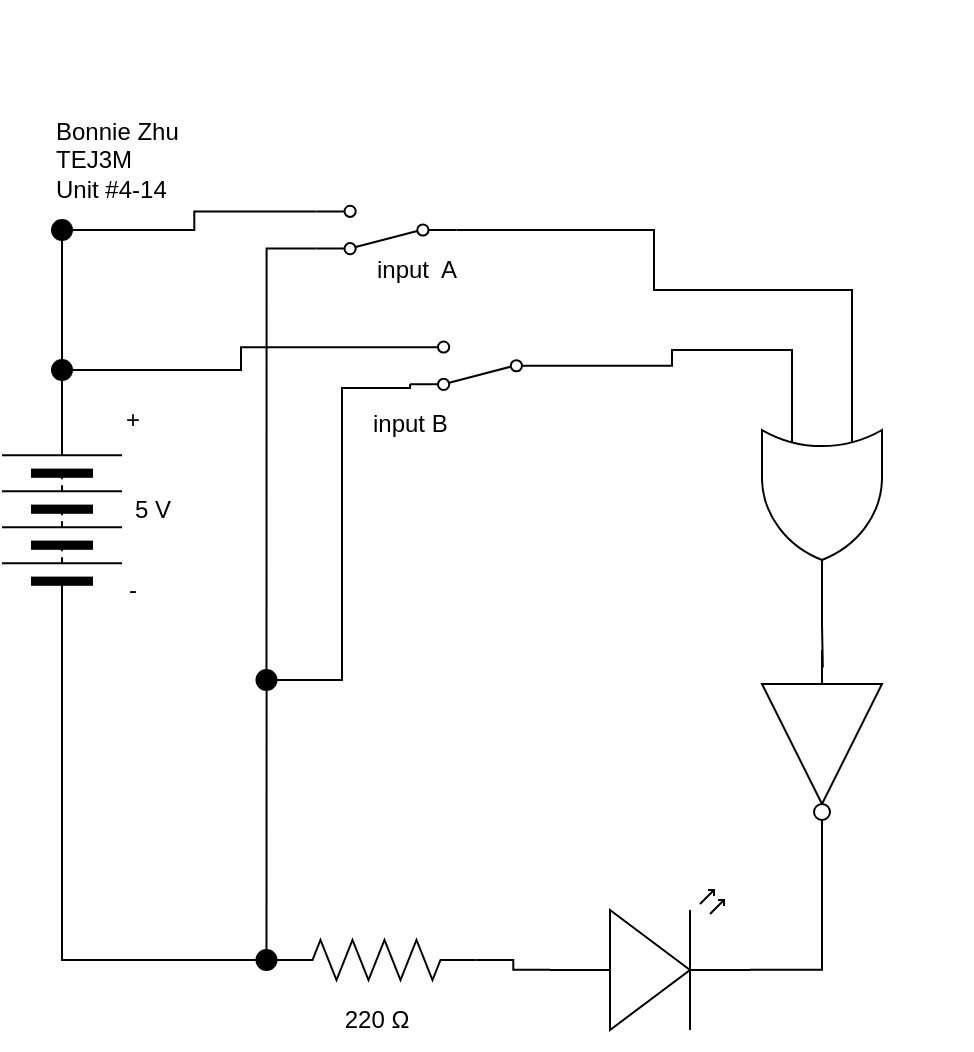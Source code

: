 <mxfile>
    <diagram id="yzknyQEGlie9Dj_gzy_1" name="Page-1">
        <mxGraphModel dx="599" dy="457" grid="1" gridSize="10" guides="1" tooltips="1" connect="1" arrows="1" fold="1" page="1" pageScale="1" pageWidth="827" pageHeight="1169" math="0" shadow="0">
            <root>
                <mxCell id="0"/>
                <mxCell id="1" parent="0"/>
                <mxCell id="156" style="edgeStyle=orthogonalEdgeStyle;rounded=0;html=1;entryX=0;entryY=0.57;entryDx=0;entryDy=0;entryPerimeter=0;fontSize=13;fontColor=#FFFFFF;endArrow=none;endFill=0;" parent="1" source="3" target="154" edge="1">
                    <mxGeometry relative="1" as="geometry"/>
                </mxCell>
                <mxCell id="3" value="" style="pointerEvents=1;verticalLabelPosition=bottom;shadow=0;dashed=0;align=center;html=1;verticalAlign=top;shape=mxgraph.electrical.resistors.resistor_2;direction=east;" parent="1" vertex="1">
                    <mxGeometry x="277.25" y="655" width="100" height="20" as="geometry"/>
                </mxCell>
                <mxCell id="152" style="edgeStyle=orthogonalEdgeStyle;rounded=0;html=1;exitX=0;exitY=0.5;exitDx=0;exitDy=0;entryX=0;entryY=0.5;entryDx=0;entryDy=0;fontSize=13;fontColor=#FFFFFF;endArrow=none;endFill=0;" parent="1" source="7" target="23" edge="1">
                    <mxGeometry relative="1" as="geometry"/>
                </mxCell>
                <mxCell id="165" style="edgeStyle=orthogonalEdgeStyle;rounded=0;html=1;exitX=1;exitY=0.5;exitDx=0;exitDy=0;entryX=0.5;entryY=1;entryDx=0;entryDy=0;fontSize=13;fontColor=#FFFFFF;endArrow=none;endFill=0;startArrow=none;" parent="1" source="169" target="150" edge="1">
                    <mxGeometry relative="1" as="geometry">
                        <Array as="points">
                            <mxPoint x="170" y="370"/>
                        </Array>
                    </mxGeometry>
                </mxCell>
                <mxCell id="7" value="" style="pointerEvents=1;verticalLabelPosition=bottom;shadow=0;dashed=0;align=center;html=1;verticalAlign=top;shape=mxgraph.electrical.miscellaneous.batteryStack;direction=north;" parent="1" vertex="1">
                    <mxGeometry x="140" y="395" width="60" height="100" as="geometry"/>
                </mxCell>
                <mxCell id="10" value="5 V" style="text;html=1;align=center;verticalAlign=middle;resizable=0;points=[];autosize=1;strokeColor=none;fillColor=none;" parent="1" vertex="1">
                    <mxGeometry x="195" y="425" width="40" height="30" as="geometry"/>
                </mxCell>
                <mxCell id="11" value="-" style="text;html=1;align=center;verticalAlign=middle;resizable=0;points=[];autosize=1;strokeColor=none;fillColor=none;" parent="1" vertex="1">
                    <mxGeometry x="190" y="465" width="30" height="30" as="geometry"/>
                </mxCell>
                <mxCell id="12" value="+" style="text;html=1;align=center;verticalAlign=middle;resizable=0;points=[];autosize=1;strokeColor=none;fillColor=none;" parent="1" vertex="1">
                    <mxGeometry x="190" y="380" width="30" height="30" as="geometry"/>
                </mxCell>
                <mxCell id="13" value="Bonnie Zhu&lt;br&gt;TEJ3M&lt;br&gt;Unit #4-14" style="text;html=1;align=left;verticalAlign=middle;resizable=0;points=[];autosize=1;strokeColor=none;fillColor=none;" parent="1" vertex="1">
                    <mxGeometry x="165" y="235" width="80" height="60" as="geometry"/>
                </mxCell>
                <mxCell id="166" style="edgeStyle=orthogonalEdgeStyle;rounded=0;html=1;exitX=1;exitY=0.12;exitDx=0;exitDy=0;entryX=0.5;entryY=0;entryDx=0;entryDy=0;fontSize=13;fontColor=#FFFFFF;endArrow=none;endFill=0;startArrow=none;" parent="1" source="176" target="23" edge="1">
                    <mxGeometry relative="1" as="geometry">
                        <Array as="points">
                            <mxPoint x="272" y="522"/>
                        </Array>
                    </mxGeometry>
                </mxCell>
                <mxCell id="167" style="edgeStyle=orthogonalEdgeStyle;rounded=0;html=1;exitX=1;exitY=0.88;exitDx=0;exitDy=0;entryX=1;entryY=0.5;entryDx=0;entryDy=0;fontSize=13;fontColor=#FFFFFF;endArrow=none;endFill=0;" parent="1" source="14" target="150" edge="1">
                    <mxGeometry relative="1" as="geometry"/>
                </mxCell>
                <mxCell id="14" value="" style="shape=mxgraph.electrical.electro-mechanical.twoWaySwitch;aspect=fixed;elSwitchState=2;direction=west;flipV=0;rotation=0;" parent="1" vertex="1">
                    <mxGeometry x="297.25" y="287.87" width="70" height="24.27" as="geometry"/>
                </mxCell>
                <mxCell id="153" style="edgeStyle=orthogonalEdgeStyle;rounded=0;html=1;entryX=0;entryY=0.5;entryDx=0;entryDy=0;entryPerimeter=0;fontSize=13;fontColor=#FFFFFF;endArrow=none;endFill=0;exitX=1;exitY=0.5;exitDx=0;exitDy=0;" parent="1" source="23" target="3" edge="1">
                    <mxGeometry relative="1" as="geometry">
                        <mxPoint x="220" y="620" as="sourcePoint"/>
                    </mxGeometry>
                </mxCell>
                <mxCell id="23" value="" style="ellipse;whiteSpace=wrap;html=1;aspect=fixed;strokeColor=#000000;fillColor=#000000;" parent="1" vertex="1">
                    <mxGeometry x="267.25" y="660" width="10" height="10" as="geometry"/>
                </mxCell>
                <mxCell id="31" value="&lt;div style=&quot;text-align: left; font-size: 13px;&quot;&gt;&lt;font style=&quot;font-size: 13px;&quot; color=&quot;#ffffff&quot; face=&quot;ArtifaktElement-Medium, sans-serif&quot;&gt;NOR Gate with Gates&lt;/font&gt;&lt;/div&gt;&lt;div style=&quot;text-align: left; font-size: 13px;&quot;&gt;&lt;font style=&quot;font-size: 13px;&quot; color=&quot;#ffffff&quot; face=&quot;ArtifaktElement-Medium, sans-serif&quot;&gt;&lt;br&gt;&lt;/font&gt;&lt;/div&gt;&lt;div style=&quot;text-align: left; font-size: 13px;&quot;&gt;&lt;font style=&quot;font-size: 13px;&quot; color=&quot;#ffffff&quot; face=&quot;ArtifaktElement-Medium, sans-serif&quot;&gt;A | Output&lt;/font&gt;&lt;/div&gt;&lt;div style=&quot;text-align: left; font-size: 13px;&quot;&gt;&lt;font style=&quot;font-size: 13px;&quot; color=&quot;#ffffff&quot; face=&quot;ArtifaktElement-Medium, sans-serif&quot;&gt;----------------&lt;/font&gt;&lt;/div&gt;&lt;div style=&quot;text-align: left; font-size: 13px;&quot;&gt;&lt;font style=&quot;font-size: 13px;&quot; color=&quot;#ffffff&quot; face=&quot;ArtifaktElement-Medium, sans-serif&quot;&gt;0 | 0 | 1&lt;/font&gt;&lt;/div&gt;&lt;div style=&quot;text-align: left; font-size: 13px;&quot;&gt;&lt;span style=&quot;color: rgb(255, 255, 255); font-family: ArtifaktElement-Medium, sans-serif;&quot;&gt;0 | 1 | 0&lt;/span&gt;&lt;font style=&quot;font-size: 13px;&quot; color=&quot;#ffffff&quot; face=&quot;ArtifaktElement-Medium, sans-serif&quot;&gt;&lt;br&gt;&lt;/font&gt;&lt;/div&gt;&lt;div style=&quot;text-align: left; font-size: 13px;&quot;&gt;&lt;span style=&quot;color: rgb(255, 255, 255); font-family: ArtifaktElement-Medium, sans-serif;&quot;&gt;1 | 0 | 0&lt;/span&gt;&lt;span style=&quot;color: rgb(255, 255, 255); font-family: ArtifaktElement-Medium, sans-serif;&quot;&gt;&lt;br&gt;&lt;/span&gt;&lt;/div&gt;&lt;div style=&quot;text-align: left; font-size: 13px;&quot;&gt;&lt;span style=&quot;color: rgb(255, 255, 255); font-family: ArtifaktElement-Medium, sans-serif;&quot;&gt;1 | 1 | 0&lt;/span&gt;&lt;span style=&quot;color: rgb(255, 255, 255); font-family: ArtifaktElement-Medium, sans-serif;&quot;&gt;&lt;br&gt;&lt;/span&gt;&lt;/div&gt;&lt;div style=&quot;text-align: left; font-size: 13px;&quot;&gt;&lt;br&gt;&lt;/div&gt;" style="text;html=1;align=center;verticalAlign=middle;resizable=0;points=[];autosize=1;strokeColor=none;fillColor=none;" parent="1" vertex="1">
                    <mxGeometry x="475" y="185" width="150" height="150" as="geometry"/>
                </mxCell>
                <mxCell id="57" value="input&amp;nbsp; A" style="text;html=1;align=center;verticalAlign=middle;resizable=0;points=[];autosize=1;strokeColor=none;fillColor=none;labelBackgroundColor=none;" parent="1" vertex="1">
                    <mxGeometry x="317.25" y="305" width="60" height="30" as="geometry"/>
                </mxCell>
                <mxCell id="107" value="220 Ω&lt;span style=&quot;&quot;&gt;&lt;br&gt;&lt;/span&gt;" style="text;html=1;align=center;verticalAlign=middle;resizable=0;points=[];autosize=1;strokeColor=none;fillColor=none;rotation=0;" parent="1" vertex="1">
                    <mxGeometry x="297.25" y="680" width="60" height="30" as="geometry"/>
                </mxCell>
                <mxCell id="150" value="" style="ellipse;whiteSpace=wrap;html=1;aspect=fixed;strokeColor=#000000;fillColor=#000000;" parent="1" vertex="1">
                    <mxGeometry x="165" y="295" width="10" height="10" as="geometry"/>
                </mxCell>
                <mxCell id="184" style="edgeStyle=orthogonalEdgeStyle;rounded=0;html=1;exitX=1;exitY=0.57;exitDx=0;exitDy=0;exitPerimeter=0;entryX=1;entryY=0.5;entryDx=0;entryDy=0;entryPerimeter=0;endArrow=none;endFill=0;" edge="1" parent="1" source="154" target="182">
                    <mxGeometry relative="1" as="geometry"/>
                </mxCell>
                <mxCell id="154" value="" style="verticalLabelPosition=bottom;shadow=0;dashed=0;align=center;html=1;verticalAlign=top;shape=mxgraph.electrical.opto_electronics.led_2;pointerEvents=1;direction=west;rotation=-180;" parent="1" vertex="1">
                    <mxGeometry x="414" y="630" width="100" height="70" as="geometry"/>
                </mxCell>
                <mxCell id="178" style="edgeStyle=orthogonalEdgeStyle;rounded=0;html=1;exitX=0;exitY=0.75;exitDx=0;exitDy=0;exitPerimeter=0;entryX=0;entryY=0.5;entryDx=0;entryDy=0;endArrow=none;endFill=0;" parent="1" target="172" edge="1">
                    <mxGeometry relative="1" as="geometry">
                        <mxPoint x="535" y="385" as="sourcePoint"/>
                        <Array as="points">
                            <mxPoint x="535" y="360"/>
                            <mxPoint x="475" y="360"/>
                            <mxPoint x="475" y="368"/>
                        </Array>
                    </mxGeometry>
                </mxCell>
                <mxCell id="179" style="edgeStyle=orthogonalEdgeStyle;rounded=0;html=1;exitX=0;exitY=0.25;exitDx=0;exitDy=0;exitPerimeter=0;entryX=0;entryY=0.5;entryDx=0;entryDy=0;endArrow=none;endFill=0;" parent="1" target="14" edge="1">
                    <mxGeometry relative="1" as="geometry">
                        <mxPoint x="565" y="385" as="sourcePoint"/>
                        <Array as="points">
                            <mxPoint x="565" y="330"/>
                            <mxPoint x="466" y="330"/>
                            <mxPoint x="466" y="300"/>
                        </Array>
                    </mxGeometry>
                </mxCell>
                <mxCell id="170" value="" style="edgeStyle=orthogonalEdgeStyle;rounded=0;html=1;exitX=1;exitY=0.5;exitDx=0;exitDy=0;entryX=0.5;entryY=1;entryDx=0;entryDy=0;fontSize=13;fontColor=#FFFFFF;endArrow=none;endFill=0;" parent="1" source="7" target="169" edge="1">
                    <mxGeometry relative="1" as="geometry">
                        <mxPoint x="170" y="395" as="sourcePoint"/>
                        <mxPoint x="170" y="337.13" as="targetPoint"/>
                    </mxGeometry>
                </mxCell>
                <mxCell id="173" style="edgeStyle=orthogonalEdgeStyle;rounded=0;html=1;entryX=1;entryY=0.88;entryDx=0;entryDy=0;endArrow=none;endFill=0;" parent="1" source="169" target="172" edge="1">
                    <mxGeometry relative="1" as="geometry"/>
                </mxCell>
                <mxCell id="169" value="" style="ellipse;whiteSpace=wrap;html=1;aspect=fixed;strokeColor=#000000;fillColor=#000000;" parent="1" vertex="1">
                    <mxGeometry x="165" y="365" width="10" height="10" as="geometry"/>
                </mxCell>
                <mxCell id="174" style="edgeStyle=orthogonalEdgeStyle;rounded=0;html=1;exitX=1;exitY=0.12;exitDx=0;exitDy=0;endArrow=none;endFill=0;entryX=1;entryY=0.5;entryDx=0;entryDy=0;" parent="1" source="172" target="176" edge="1">
                    <mxGeometry relative="1" as="geometry">
                        <mxPoint x="310.0" y="530" as="targetPoint"/>
                        <Array as="points">
                            <mxPoint x="344" y="379"/>
                            <mxPoint x="310" y="379"/>
                            <mxPoint x="310" y="525"/>
                        </Array>
                    </mxGeometry>
                </mxCell>
                <mxCell id="172" value="" style="shape=mxgraph.electrical.electro-mechanical.twoWaySwitch;aspect=fixed;elSwitchState=2;direction=west;flipV=0;rotation=0;" parent="1" vertex="1">
                    <mxGeometry x="344" y="355.73" width="70" height="24.27" as="geometry"/>
                </mxCell>
                <mxCell id="177" value="" style="edgeStyle=orthogonalEdgeStyle;rounded=0;html=1;exitX=1;exitY=0.12;exitDx=0;exitDy=0;entryX=0.5;entryY=0;entryDx=0;entryDy=0;fontSize=13;fontColor=#FFFFFF;endArrow=none;endFill=0;" parent="1" source="14" target="176" edge="1">
                    <mxGeometry relative="1" as="geometry">
                        <mxPoint x="297.25" y="309.228" as="sourcePoint"/>
                        <mxPoint x="272.25" y="610" as="targetPoint"/>
                    </mxGeometry>
                </mxCell>
                <mxCell id="176" value="" style="ellipse;whiteSpace=wrap;html=1;aspect=fixed;strokeColor=#000000;fillColor=#000000;" parent="1" vertex="1">
                    <mxGeometry x="267.25" y="520" width="10" height="10" as="geometry"/>
                </mxCell>
                <mxCell id="180" value="input B&amp;nbsp;&amp;nbsp;" style="text;html=1;align=center;verticalAlign=middle;resizable=0;points=[];autosize=1;strokeColor=none;fillColor=none;labelBackgroundColor=none;" parent="1" vertex="1">
                    <mxGeometry x="312.25" y="382.13" width="70" height="30" as="geometry"/>
                </mxCell>
                <mxCell id="183" style="edgeStyle=orthogonalEdgeStyle;html=1;exitX=1;exitY=0.5;exitDx=0;exitDy=0;exitPerimeter=0;entryX=0.087;entryY=0.493;entryDx=0;entryDy=0;entryPerimeter=0;rounded=0;endArrow=none;endFill=0;" edge="1" parent="1" source="181" target="182">
                    <mxGeometry relative="1" as="geometry"/>
                </mxCell>
                <mxCell id="181" value="" style="verticalLabelPosition=bottom;shadow=0;dashed=0;align=center;html=1;verticalAlign=top;shape=mxgraph.electrical.logic_gates.logic_gate;operation=or;rotation=90;" parent="1" vertex="1">
                    <mxGeometry x="500" y="405" width="100" height="60" as="geometry"/>
                </mxCell>
                <mxCell id="182" value="" style="verticalLabelPosition=bottom;shadow=0;dashed=0;align=center;html=1;verticalAlign=top;shape=mxgraph.electrical.logic_gates.inverter_2;rotation=90;" vertex="1" parent="1">
                    <mxGeometry x="500" y="530" width="100" height="60" as="geometry"/>
                </mxCell>
            </root>
        </mxGraphModel>
    </diagram>
</mxfile>
